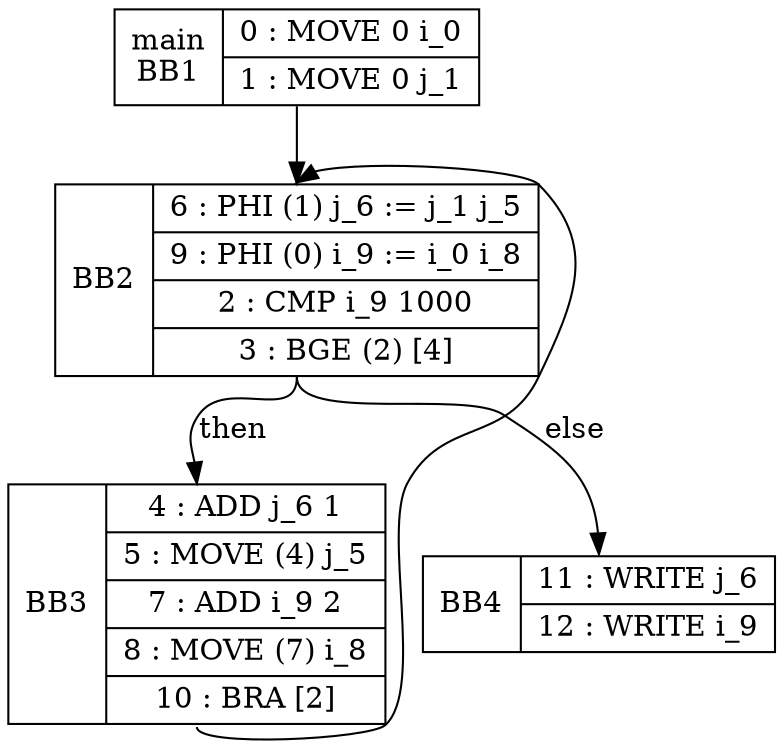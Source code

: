 digraph G {
BB1[shape=record, label="<b>main\nBB1|{0 : MOVE 0 i_0 |1 : MOVE 0 j_1 }"];
BB1:s -> BB2:n [label=""];
BB2[shape=record, label="<b>BB2|{6 : PHI (1) j_6 := j_1 j_5 |9 : PHI (0) i_9 := i_0 i_8 |2 : CMP i_9 1000 |3 : BGE (2) [4] }"];
BB2:s -> BB3:n [label="then"];
BB2:s -> BB4:n [label="else"];
BB3[shape=record, label="<b>BB3|{4 : ADD j_6 1 |5 : MOVE (4) j_5 |7 : ADD i_9 2 |8 : MOVE (7) i_8 |10 : BRA [2] }"];
BB3:s -> BB2:n [label=""];
BB4[shape=record, label="<b>BB4|{11 : WRITE j_6 |12 : WRITE i_9 }"];
}

